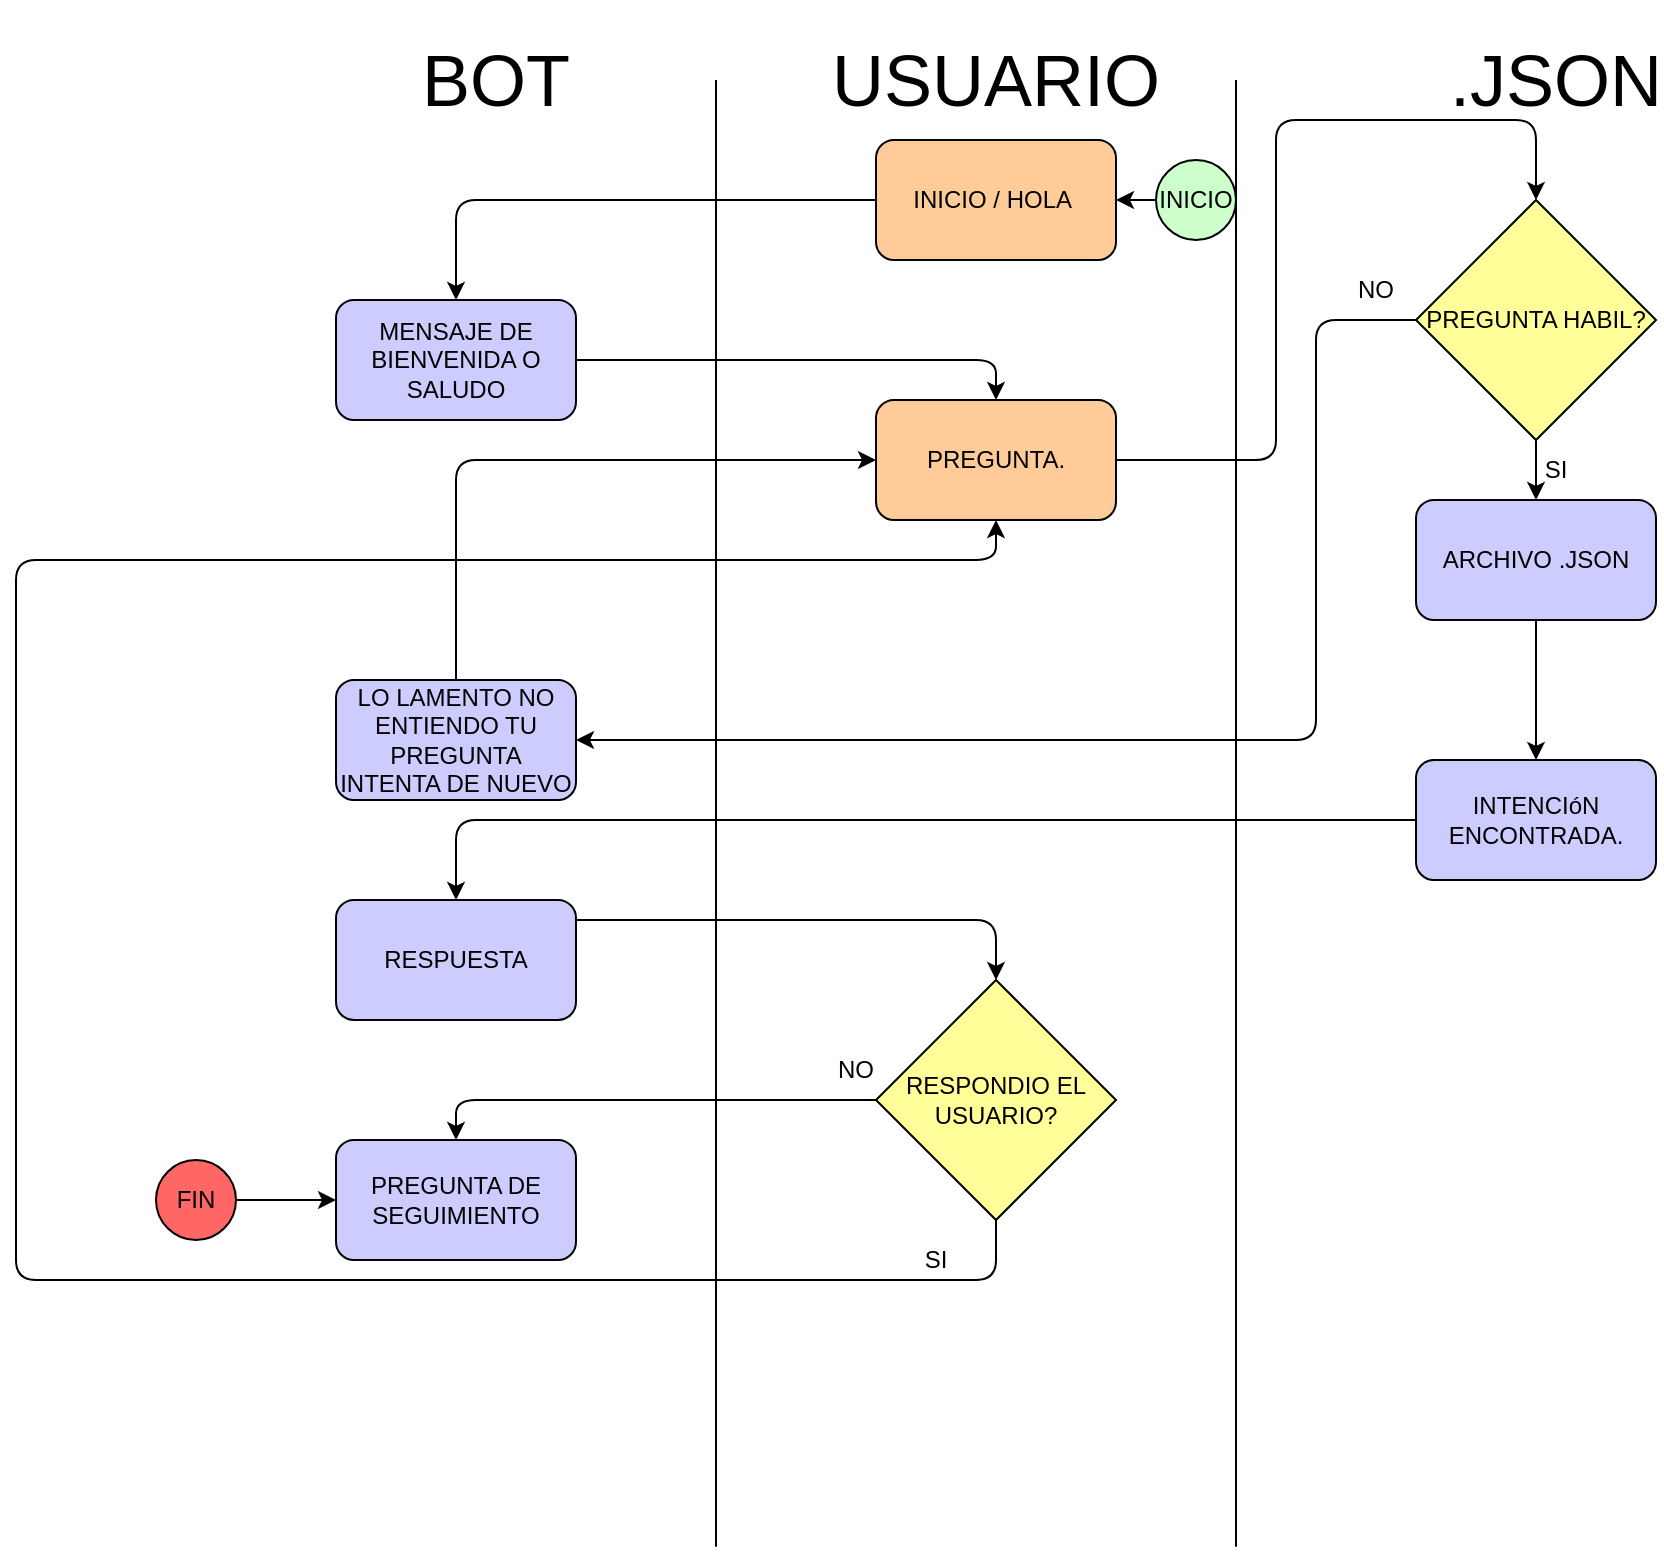 <mxfile>
    <diagram id="rXE7TPLf_FVNetPsHm3W" name="Page-1">
        <mxGraphModel dx="397" dy="169" grid="1" gridSize="10" guides="1" tooltips="1" connect="1" arrows="1" fold="1" page="1" pageScale="1" pageWidth="1200" pageHeight="1600" math="0" shadow="0">
            <root>
                <mxCell id="0"/>
                <mxCell id="1" parent="0"/>
                <mxCell id="7" style="edgeStyle=none;html=1;entryX=0.5;entryY=0;entryDx=0;entryDy=0;" parent="1" source="4" target="5" edge="1">
                    <mxGeometry relative="1" as="geometry">
                        <Array as="points">
                            <mxPoint x="280" y="170"/>
                        </Array>
                    </mxGeometry>
                </mxCell>
                <mxCell id="4" value="INICIO / HOLA&amp;nbsp;" style="rounded=1;whiteSpace=wrap;html=1;fillColor=#FFCC99;" parent="1" vertex="1">
                    <mxGeometry x="490" y="140" width="120" height="60" as="geometry"/>
                </mxCell>
                <mxCell id="39" style="edgeStyle=none;html=1;entryX=0.5;entryY=0;entryDx=0;entryDy=0;" parent="1" source="5" target="37" edge="1">
                    <mxGeometry relative="1" as="geometry">
                        <Array as="points">
                            <mxPoint x="550" y="250"/>
                        </Array>
                    </mxGeometry>
                </mxCell>
                <mxCell id="5" value="MENSAJE DE BIENVENIDA O SALUDO" style="rounded=1;whiteSpace=wrap;html=1;fillColor=#CCCCFF;" parent="1" vertex="1">
                    <mxGeometry x="220" y="220" width="120" height="60" as="geometry"/>
                </mxCell>
                <mxCell id="10" style="edgeStyle=none;html=1;entryX=1;entryY=0.5;entryDx=0;entryDy=0;exitX=0;exitY=0.5;exitDx=0;exitDy=0;" parent="1" source="38" target="9" edge="1">
                    <mxGeometry relative="1" as="geometry">
                        <Array as="points">
                            <mxPoint x="710" y="230"/>
                            <mxPoint x="710" y="310"/>
                            <mxPoint x="710" y="440"/>
                            <mxPoint x="550" y="440"/>
                        </Array>
                        <mxPoint x="550" y="390" as="sourcePoint"/>
                    </mxGeometry>
                </mxCell>
                <mxCell id="42" style="edgeStyle=none;html=1;entryX=0;entryY=0.5;entryDx=0;entryDy=0;" parent="1" source="9" target="37" edge="1">
                    <mxGeometry relative="1" as="geometry">
                        <Array as="points">
                            <mxPoint x="280" y="300"/>
                        </Array>
                    </mxGeometry>
                </mxCell>
                <mxCell id="9" value="LO LAMENTO NO ENTIENDO TU PREGUNTA INTENTA DE NUEVO" style="rounded=1;whiteSpace=wrap;html=1;fillColor=#CCCCFF;" parent="1" vertex="1">
                    <mxGeometry x="220" y="410" width="120" height="60" as="geometry"/>
                </mxCell>
                <mxCell id="12" value="NO" style="text;html=1;strokeColor=none;fillColor=none;align=center;verticalAlign=middle;whiteSpace=wrap;rounded=0;" parent="1" vertex="1">
                    <mxGeometry x="710" y="200" width="60" height="30" as="geometry"/>
                </mxCell>
                <mxCell id="23" style="edgeStyle=none;html=1;entryX=0.5;entryY=0;entryDx=0;entryDy=0;" parent="1" source="16" target="22" edge="1">
                    <mxGeometry relative="1" as="geometry"/>
                </mxCell>
                <mxCell id="16" value="ARCHIVO .JSON" style="rounded=1;whiteSpace=wrap;html=1;fillColor=#CCCCFF;" parent="1" vertex="1">
                    <mxGeometry x="760" y="320" width="120" height="60" as="geometry"/>
                </mxCell>
                <mxCell id="20" style="edgeStyle=none;html=1;entryX=1;entryY=0.5;entryDx=0;entryDy=0;" parent="1" source="19" target="4" edge="1">
                    <mxGeometry relative="1" as="geometry"/>
                </mxCell>
                <mxCell id="19" value="" style="ellipse;whiteSpace=wrap;html=1;aspect=fixed;fillColor=#CCFFCC;" parent="1" vertex="1">
                    <mxGeometry x="630" y="150" width="40" height="40" as="geometry"/>
                </mxCell>
                <mxCell id="21" value="SI" style="text;html=1;strokeColor=none;fillColor=none;align=center;verticalAlign=middle;whiteSpace=wrap;rounded=0;" parent="1" vertex="1">
                    <mxGeometry x="800" y="290" width="60" height="30" as="geometry"/>
                </mxCell>
                <mxCell id="43" style="edgeStyle=none;html=1;entryX=0.5;entryY=0;entryDx=0;entryDy=0;exitX=0;exitY=0.5;exitDx=0;exitDy=0;" parent="1" source="22" target="25" edge="1">
                    <mxGeometry relative="1" as="geometry">
                        <Array as="points">
                            <mxPoint x="280" y="480"/>
                        </Array>
                    </mxGeometry>
                </mxCell>
                <mxCell id="22" value="INTENCIóN ENCONTRADA." style="rounded=1;whiteSpace=wrap;html=1;fillColor=#CCCCFF;" parent="1" vertex="1">
                    <mxGeometry x="760" y="450" width="120" height="60" as="geometry"/>
                </mxCell>
                <mxCell id="28" style="edgeStyle=none;html=1;entryX=0.5;entryY=0;entryDx=0;entryDy=0;" parent="1" target="27" edge="1">
                    <mxGeometry relative="1" as="geometry">
                        <mxPoint x="430" y="640" as="targetPoint"/>
                        <mxPoint x="340" y="530" as="sourcePoint"/>
                        <Array as="points">
                            <mxPoint x="370" y="530"/>
                            <mxPoint x="420" y="530"/>
                            <mxPoint x="550" y="530"/>
                        </Array>
                    </mxGeometry>
                </mxCell>
                <mxCell id="25" value="RESPUESTA" style="rounded=1;whiteSpace=wrap;html=1;fillColor=#CCCCFF;" parent="1" vertex="1">
                    <mxGeometry x="220" y="520" width="120" height="60" as="geometry"/>
                </mxCell>
                <mxCell id="30" style="edgeStyle=none;html=1;entryX=0.5;entryY=0;entryDx=0;entryDy=0;" parent="1" source="27" target="29" edge="1">
                    <mxGeometry relative="1" as="geometry">
                        <Array as="points">
                            <mxPoint x="280" y="620"/>
                        </Array>
                    </mxGeometry>
                </mxCell>
                <mxCell id="44" style="edgeStyle=none;html=1;entryX=0.5;entryY=1;entryDx=0;entryDy=0;exitX=0.5;exitY=1;exitDx=0;exitDy=0;" parent="1" source="27" target="37" edge="1">
                    <mxGeometry relative="1" as="geometry">
                        <Array as="points">
                            <mxPoint x="550" y="710"/>
                            <mxPoint x="60" y="710"/>
                            <mxPoint x="60" y="350"/>
                            <mxPoint x="550" y="350"/>
                        </Array>
                    </mxGeometry>
                </mxCell>
                <mxCell id="27" value="RESPONDIO EL USUARIO?" style="rhombus;whiteSpace=wrap;html=1;fillColor=#FFFF99;" parent="1" vertex="1">
                    <mxGeometry x="490" y="560" width="120" height="120" as="geometry"/>
                </mxCell>
                <mxCell id="29" value="PREGUNTA DE SEGUIMIENTO" style="rounded=1;whiteSpace=wrap;html=1;fillColor=#CCCCFF;" parent="1" vertex="1">
                    <mxGeometry x="220" y="640" width="120" height="60" as="geometry"/>
                </mxCell>
                <mxCell id="31" value="NO" style="text;html=1;strokeColor=none;fillColor=none;align=center;verticalAlign=middle;whiteSpace=wrap;rounded=0;" parent="1" vertex="1">
                    <mxGeometry x="450" y="590" width="60" height="30" as="geometry"/>
                </mxCell>
                <mxCell id="33" style="edgeStyle=none;html=1;" parent="1" source="32" target="29" edge="1">
                    <mxGeometry relative="1" as="geometry"/>
                </mxCell>
                <mxCell id="35" value="SI" style="text;html=1;strokeColor=none;fillColor=none;align=center;verticalAlign=middle;whiteSpace=wrap;rounded=0;" parent="1" vertex="1">
                    <mxGeometry x="490" y="685" width="60" height="30" as="geometry"/>
                </mxCell>
                <mxCell id="40" style="edgeStyle=none;html=1;entryX=0.5;entryY=0;entryDx=0;entryDy=0;" parent="1" source="37" target="38" edge="1">
                    <mxGeometry relative="1" as="geometry">
                        <Array as="points">
                            <mxPoint x="690" y="300"/>
                            <mxPoint x="690" y="220"/>
                            <mxPoint x="690" y="130"/>
                            <mxPoint x="820" y="130"/>
                        </Array>
                    </mxGeometry>
                </mxCell>
                <mxCell id="37" value="PREGUNTA." style="rounded=1;whiteSpace=wrap;html=1;fillColor=#FFCC99;" parent="1" vertex="1">
                    <mxGeometry x="490" y="270" width="120" height="60" as="geometry"/>
                </mxCell>
                <mxCell id="41" style="edgeStyle=none;html=1;entryX=0.5;entryY=0;entryDx=0;entryDy=0;" parent="1" source="38" target="16" edge="1">
                    <mxGeometry relative="1" as="geometry"/>
                </mxCell>
                <mxCell id="38" value="PREGUNTA HABIL?" style="rhombus;whiteSpace=wrap;html=1;fillColor=#FFFF99;" parent="1" vertex="1">
                    <mxGeometry x="760" y="170" width="120" height="120" as="geometry"/>
                </mxCell>
                <mxCell id="45" value="" style="endArrow=none;html=1;" parent="1" edge="1">
                    <mxGeometry width="50" height="50" relative="1" as="geometry">
                        <mxPoint x="410" y="843.333" as="sourcePoint"/>
                        <mxPoint x="410" y="110" as="targetPoint"/>
                        <Array as="points">
                            <mxPoint x="410" y="300"/>
                            <mxPoint x="410" y="230"/>
                        </Array>
                    </mxGeometry>
                </mxCell>
                <mxCell id="46" value="" style="endArrow=none;html=1;" parent="1" edge="1">
                    <mxGeometry width="50" height="50" relative="1" as="geometry">
                        <mxPoint x="670" y="843.333" as="sourcePoint"/>
                        <mxPoint x="670" y="110" as="targetPoint"/>
                        <Array as="points">
                            <mxPoint x="670" y="300"/>
                            <mxPoint x="670" y="230"/>
                        </Array>
                    </mxGeometry>
                </mxCell>
                <mxCell id="47" value="&lt;font style=&quot;font-size: 36px;&quot;&gt;BOT&lt;/font&gt;" style="text;html=1;strokeColor=none;fillColor=none;align=center;verticalAlign=middle;whiteSpace=wrap;rounded=0;" parent="1" vertex="1">
                    <mxGeometry x="250" y="70" width="100" height="80" as="geometry"/>
                </mxCell>
                <mxCell id="48" value="INICIO" style="text;html=1;strokeColor=none;fillColor=none;align=center;verticalAlign=middle;whiteSpace=wrap;rounded=0;" parent="1" vertex="1">
                    <mxGeometry x="620" y="155" width="60" height="30" as="geometry"/>
                </mxCell>
                <mxCell id="49" value="&lt;font style=&quot;font-size: 36px;&quot;&gt;USUARIO&lt;/font&gt;" style="text;html=1;strokeColor=none;fillColor=none;align=center;verticalAlign=middle;whiteSpace=wrap;rounded=0;" parent="1" vertex="1">
                    <mxGeometry x="500" y="70" width="100" height="80" as="geometry"/>
                </mxCell>
                <mxCell id="50" value="&lt;font style=&quot;font-size: 36px;&quot;&gt;.JSON&lt;br&gt;&lt;/font&gt;" style="text;html=1;strokeColor=none;fillColor=none;align=center;verticalAlign=middle;whiteSpace=wrap;rounded=0;" parent="1" vertex="1">
                    <mxGeometry x="780" y="70" width="100" height="80" as="geometry"/>
                </mxCell>
                <mxCell id="32" value="" style="ellipse;whiteSpace=wrap;html=1;aspect=fixed;fillColor=#FF6666;" parent="1" vertex="1">
                    <mxGeometry x="130" y="650" width="40" height="40" as="geometry"/>
                </mxCell>
                <mxCell id="36" value="FIN" style="text;html=1;strokeColor=none;fillColor=none;align=center;verticalAlign=middle;whiteSpace=wrap;rounded=0;" parent="1" vertex="1">
                    <mxGeometry x="120" y="655" width="60" height="30" as="geometry"/>
                </mxCell>
            </root>
        </mxGraphModel>
    </diagram>
</mxfile>